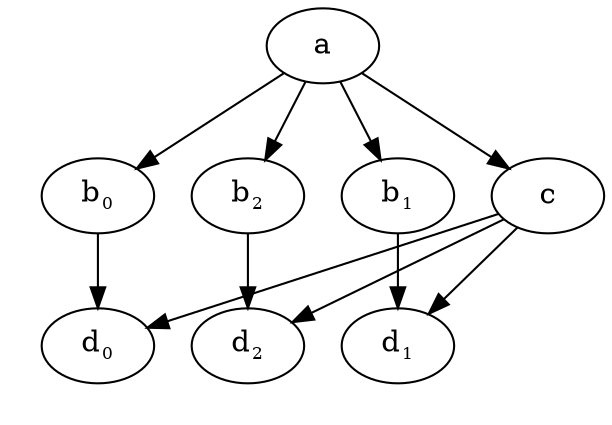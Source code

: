 digraph {
  splines = line;

  a;
  subgraph cluster0 {
    style = "invisible";
    b0 [ label = <b<sub><font point-size="10">0</font></sub>>];
    b1 [ label = <b<sub><font point-size="10">1</font></sub>>];
    b2 [ label = <b<sub><font point-size="10">2</font></sub>>];
  }
  c;
  subgraph cluster1 {
    style = "invisible";
    d0 [ label = <d<sub><font point-size="10">0</font></sub>>];
    d1 [ label = <d<sub><font point-size="10">1</font></sub>>];
    d2 [ label = <d<sub><font point-size="10">2</font></sub>>];
  }

  a -> {b0, b1, b2, c};
  {b0, c} -> d0;
  {b1, c} -> d1;
  {b2, c} -> d2;
}
